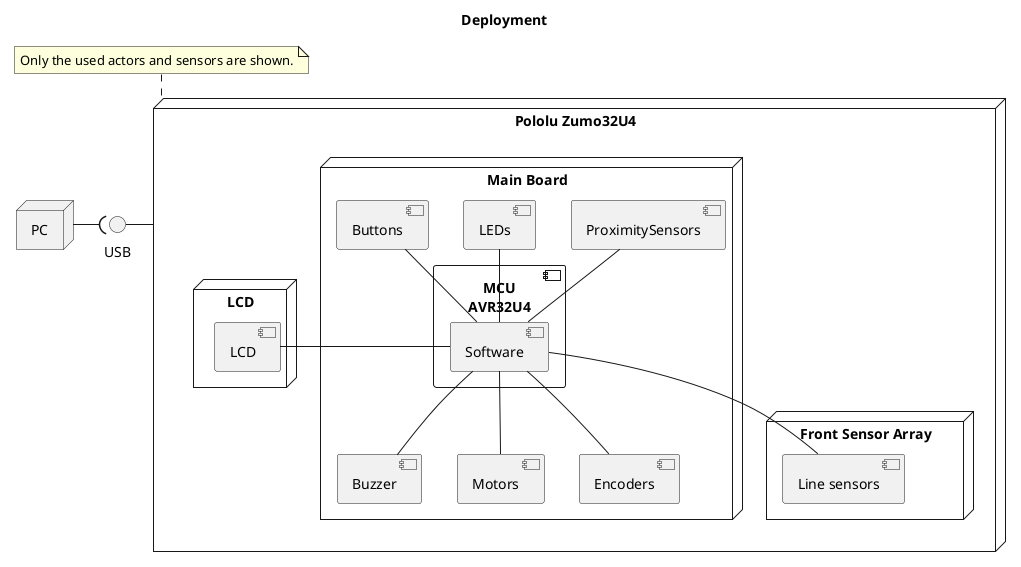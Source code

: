 @startuml

title Deployment

node "PC" as pc

node "Pololu Zumo32U4" as zumo32u4 {

    node "Main Board" as mainBoard {

        component "MCU\nAVR32U4" as mcu {
            component "Software" as software
        }

        component "Buttons" as buttons
        
        component "Buzzer" as buzzer
        component "Motors" as motors
        component "Encoders" as encoders
        component "LEDs" as leds
        component "ProximitySensors" as proximitySensors

        software -u- buttons
        software -u- leds
        software -u- proximitySensors
        software -- buzzer
        software -- motors
        software -- encoders
    }

    node "Front Sensor Array" {
        component "Line sensors" as lineSensors
    }

    node "LCD" {
        component "LCD" as lcd
    }

    software - lcd
    software -- lineSensors    
}

interface "USB" as usb

zumo32u4 -l- usb
usb )-l- pc

note top of zumo32u4
    Only the used actors and sensors are shown.
end note

@enduml